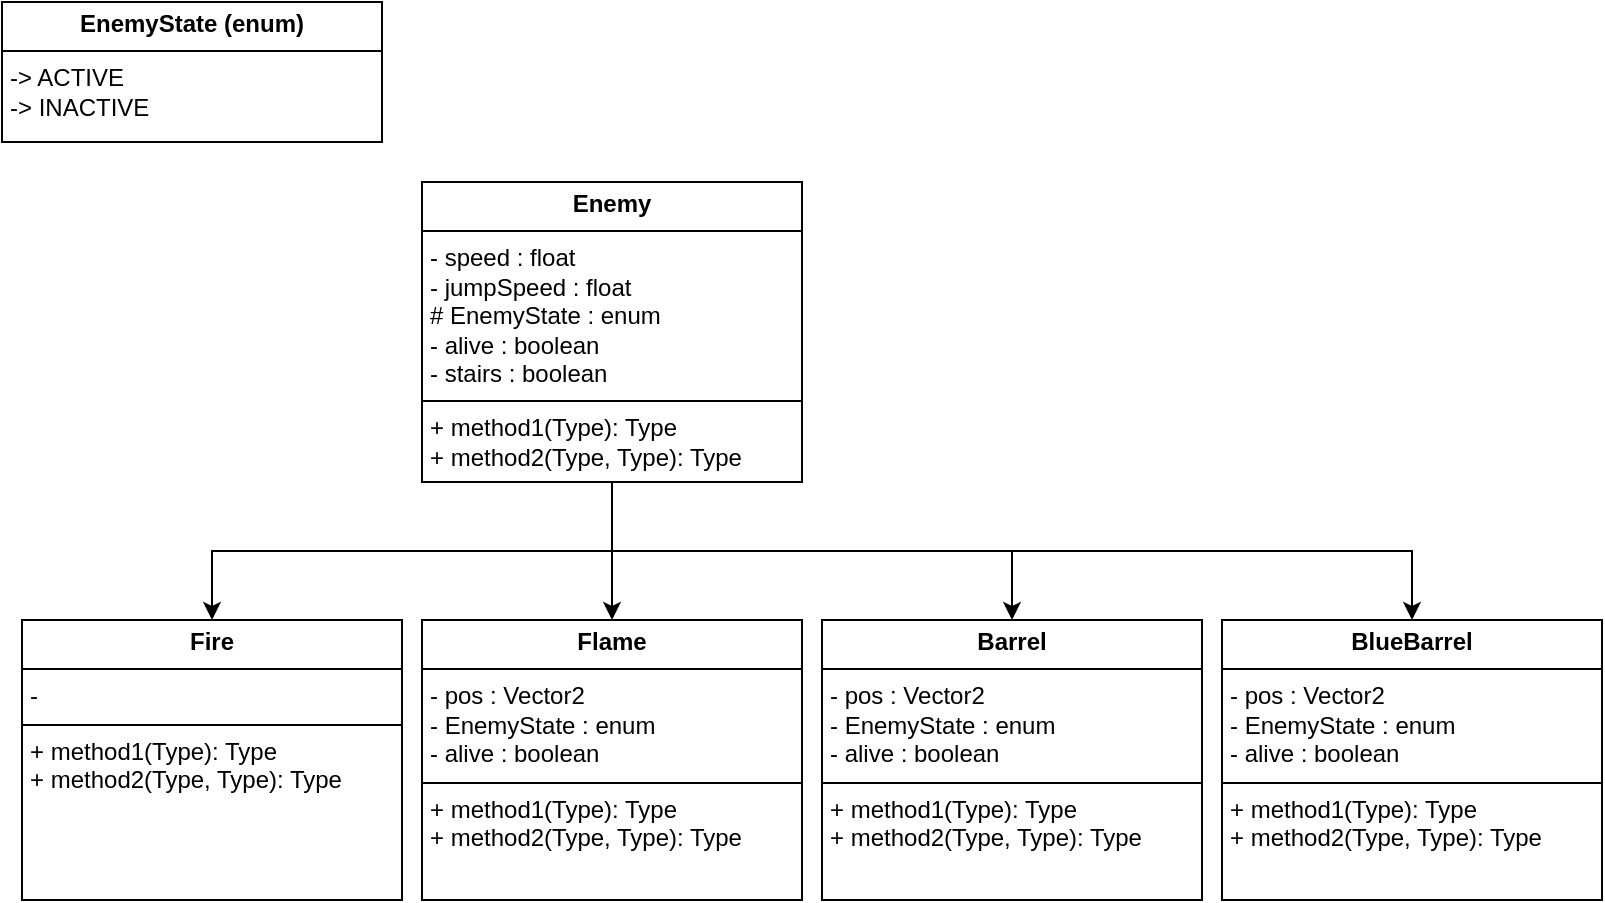 <mxfile version="26.2.14">
  <diagram name="Página-1" id="eIY0wsHk8ArjlP2ZmJj7">
    <mxGraphModel grid="1" page="1" gridSize="10" guides="1" tooltips="1" connect="1" arrows="1" fold="1" pageScale="1" pageWidth="1169" pageHeight="827" math="0" shadow="0">
      <root>
        <mxCell id="0" />
        <mxCell id="1" parent="0" />
        <mxCell id="T9B8OvvK50HG8CmNTZUv-1" value="&lt;p style=&quot;margin:0px;margin-top:4px;text-align:center;&quot;&gt;&lt;b&gt;EnemyState (enum)&lt;/b&gt;&lt;/p&gt;&lt;hr size=&quot;1&quot; style=&quot;border-style:solid;&quot;&gt;&lt;p style=&quot;margin:0px;margin-left:4px;&quot;&gt;-&amp;gt; ACTIVE&lt;/p&gt;&lt;p style=&quot;margin:0px;margin-left:4px;&quot;&gt;-&amp;gt; INACTIVE&lt;/p&gt;" style="verticalAlign=top;align=left;overflow=fill;html=1;whiteSpace=wrap;" vertex="1" parent="1">
          <mxGeometry x="50" y="80" width="190" height="70" as="geometry" />
        </mxCell>
        <mxCell id="T9B8OvvK50HG8CmNTZUv-2" style="edgeStyle=orthogonalEdgeStyle;rounded=0;orthogonalLoop=1;jettySize=auto;html=1;exitX=0.5;exitY=1;exitDx=0;exitDy=0;entryX=0.5;entryY=0;entryDx=0;entryDy=0;" edge="1" parent="1" source="T9B8OvvK50HG8CmNTZUv-6" target="T9B8OvvK50HG8CmNTZUv-7">
          <mxGeometry relative="1" as="geometry">
            <mxPoint x="230" y="410" as="targetPoint" />
          </mxGeometry>
        </mxCell>
        <mxCell id="T9B8OvvK50HG8CmNTZUv-3" style="edgeStyle=orthogonalEdgeStyle;rounded=0;orthogonalLoop=1;jettySize=auto;html=1;exitX=0.5;exitY=1;exitDx=0;exitDy=0;entryX=0.5;entryY=0;entryDx=0;entryDy=0;" edge="1" parent="1" source="T9B8OvvK50HG8CmNTZUv-6" target="T9B8OvvK50HG8CmNTZUv-8">
          <mxGeometry relative="1" as="geometry" />
        </mxCell>
        <mxCell id="T9B8OvvK50HG8CmNTZUv-4" style="edgeStyle=orthogonalEdgeStyle;rounded=0;orthogonalLoop=1;jettySize=auto;html=1;exitX=0.5;exitY=1;exitDx=0;exitDy=0;entryX=0.5;entryY=0;entryDx=0;entryDy=0;" edge="1" parent="1" source="T9B8OvvK50HG8CmNTZUv-6" target="T9B8OvvK50HG8CmNTZUv-9">
          <mxGeometry relative="1" as="geometry">
            <mxPoint x="600" y="390" as="targetPoint" />
          </mxGeometry>
        </mxCell>
        <mxCell id="T9B8OvvK50HG8CmNTZUv-5" style="edgeStyle=orthogonalEdgeStyle;rounded=0;orthogonalLoop=1;jettySize=auto;html=1;exitX=0.5;exitY=1;exitDx=0;exitDy=0;entryX=0.5;entryY=0;entryDx=0;entryDy=0;" edge="1" parent="1" source="T9B8OvvK50HG8CmNTZUv-6" target="T9B8OvvK50HG8CmNTZUv-10">
          <mxGeometry relative="1" as="geometry">
            <mxPoint x="810" y="390" as="targetPoint" />
          </mxGeometry>
        </mxCell>
        <mxCell id="T9B8OvvK50HG8CmNTZUv-6" value="&lt;p style=&quot;margin:0px;margin-top:4px;text-align:center;&quot;&gt;&lt;b&gt;Enemy&lt;/b&gt;&lt;/p&gt;&lt;hr size=&quot;1&quot; style=&quot;border-style:solid;&quot;&gt;&lt;p style=&quot;margin:0px;margin-left:4px;&quot;&gt;- speed : float&lt;/p&gt;&lt;p style=&quot;margin:0px;margin-left:4px;&quot;&gt;- jumpSpeed : float&lt;br&gt;# EnemyState : enum&lt;/p&gt;&lt;p style=&quot;margin:0px;margin-left:4px;&quot;&gt;- alive : boolean&lt;/p&gt;&lt;p style=&quot;margin:0px;margin-left:4px;&quot;&gt;- stairs : boolean&lt;/p&gt;&lt;hr size=&quot;1&quot; style=&quot;border-style:solid;&quot;&gt;&lt;p style=&quot;margin:0px;margin-left:4px;&quot;&gt;+ method1(Type): Type&lt;br&gt;+ method2(Type, Type): Type&lt;/p&gt;" style="verticalAlign=top;align=left;overflow=fill;html=1;whiteSpace=wrap;" vertex="1" parent="1">
          <mxGeometry x="260" y="170" width="190" height="150" as="geometry" />
        </mxCell>
        <mxCell id="T9B8OvvK50HG8CmNTZUv-7" value="&lt;p style=&quot;margin:0px;margin-top:4px;text-align:center;&quot;&gt;&lt;b&gt;Fire&lt;/b&gt;&lt;/p&gt;&lt;hr size=&quot;1&quot; style=&quot;border-style:solid;&quot;&gt;&lt;p style=&quot;margin:0px;margin-left:4px;&quot;&gt;-&amp;nbsp;&lt;/p&gt;&lt;hr size=&quot;1&quot; style=&quot;border-style:solid;&quot;&gt;&lt;p style=&quot;margin:0px;margin-left:4px;&quot;&gt;+ method1(Type): Type&lt;br&gt;+ method2(Type, Type): Type&lt;/p&gt;" style="verticalAlign=top;align=left;overflow=fill;html=1;whiteSpace=wrap;" vertex="1" parent="1">
          <mxGeometry x="60" y="389" width="190" height="140" as="geometry" />
        </mxCell>
        <mxCell id="T9B8OvvK50HG8CmNTZUv-8" value="&lt;p style=&quot;margin:0px;margin-top:4px;text-align:center;&quot;&gt;&lt;b&gt;Flame&lt;/b&gt;&lt;/p&gt;&lt;hr size=&quot;1&quot; style=&quot;border-style:solid;&quot;&gt;&lt;p style=&quot;margin:0px;margin-left:4px;&quot;&gt;- pos : Vector2&lt;br&gt;- EnemyState : enum&lt;/p&gt;&lt;p style=&quot;margin:0px;margin-left:4px;&quot;&gt;- alive : boolean&lt;/p&gt;&lt;hr size=&quot;1&quot; style=&quot;border-style:solid;&quot;&gt;&lt;p style=&quot;margin:0px;margin-left:4px;&quot;&gt;+ method1(Type): Type&lt;br&gt;+ method2(Type, Type): Type&lt;/p&gt;" style="verticalAlign=top;align=left;overflow=fill;html=1;whiteSpace=wrap;" vertex="1" parent="1">
          <mxGeometry x="260" y="389" width="190" height="140" as="geometry" />
        </mxCell>
        <mxCell id="T9B8OvvK50HG8CmNTZUv-9" value="&lt;p style=&quot;margin:0px;margin-top:4px;text-align:center;&quot;&gt;&lt;b&gt;Barrel&lt;/b&gt;&lt;/p&gt;&lt;hr size=&quot;1&quot; style=&quot;border-style:solid;&quot;&gt;&lt;p style=&quot;margin:0px;margin-left:4px;&quot;&gt;- pos : Vector2&lt;br&gt;- EnemyState : enum&lt;/p&gt;&lt;p style=&quot;margin:0px;margin-left:4px;&quot;&gt;- alive : boolean&lt;/p&gt;&lt;hr size=&quot;1&quot; style=&quot;border-style:solid;&quot;&gt;&lt;p style=&quot;margin:0px;margin-left:4px;&quot;&gt;+ method1(Type): Type&lt;br&gt;+ method2(Type, Type): Type&lt;/p&gt;" style="verticalAlign=top;align=left;overflow=fill;html=1;whiteSpace=wrap;" vertex="1" parent="1">
          <mxGeometry x="460" y="389" width="190" height="140" as="geometry" />
        </mxCell>
        <mxCell id="T9B8OvvK50HG8CmNTZUv-10" value="&lt;p style=&quot;margin:0px;margin-top:4px;text-align:center;&quot;&gt;&lt;b&gt;BlueBarrel&lt;/b&gt;&lt;/p&gt;&lt;hr size=&quot;1&quot; style=&quot;border-style:solid;&quot;&gt;&lt;p style=&quot;margin:0px;margin-left:4px;&quot;&gt;- pos : Vector2&lt;br&gt;- EnemyState : enum&lt;/p&gt;&lt;p style=&quot;margin:0px;margin-left:4px;&quot;&gt;- alive : boolean&lt;/p&gt;&lt;hr size=&quot;1&quot; style=&quot;border-style:solid;&quot;&gt;&lt;p style=&quot;margin:0px;margin-left:4px;&quot;&gt;+ method1(Type): Type&lt;br&gt;+ method2(Type, Type): Type&lt;/p&gt;" style="verticalAlign=top;align=left;overflow=fill;html=1;whiteSpace=wrap;" vertex="1" parent="1">
          <mxGeometry x="660" y="389" width="190" height="140" as="geometry" />
        </mxCell>
      </root>
    </mxGraphModel>
  </diagram>
</mxfile>
